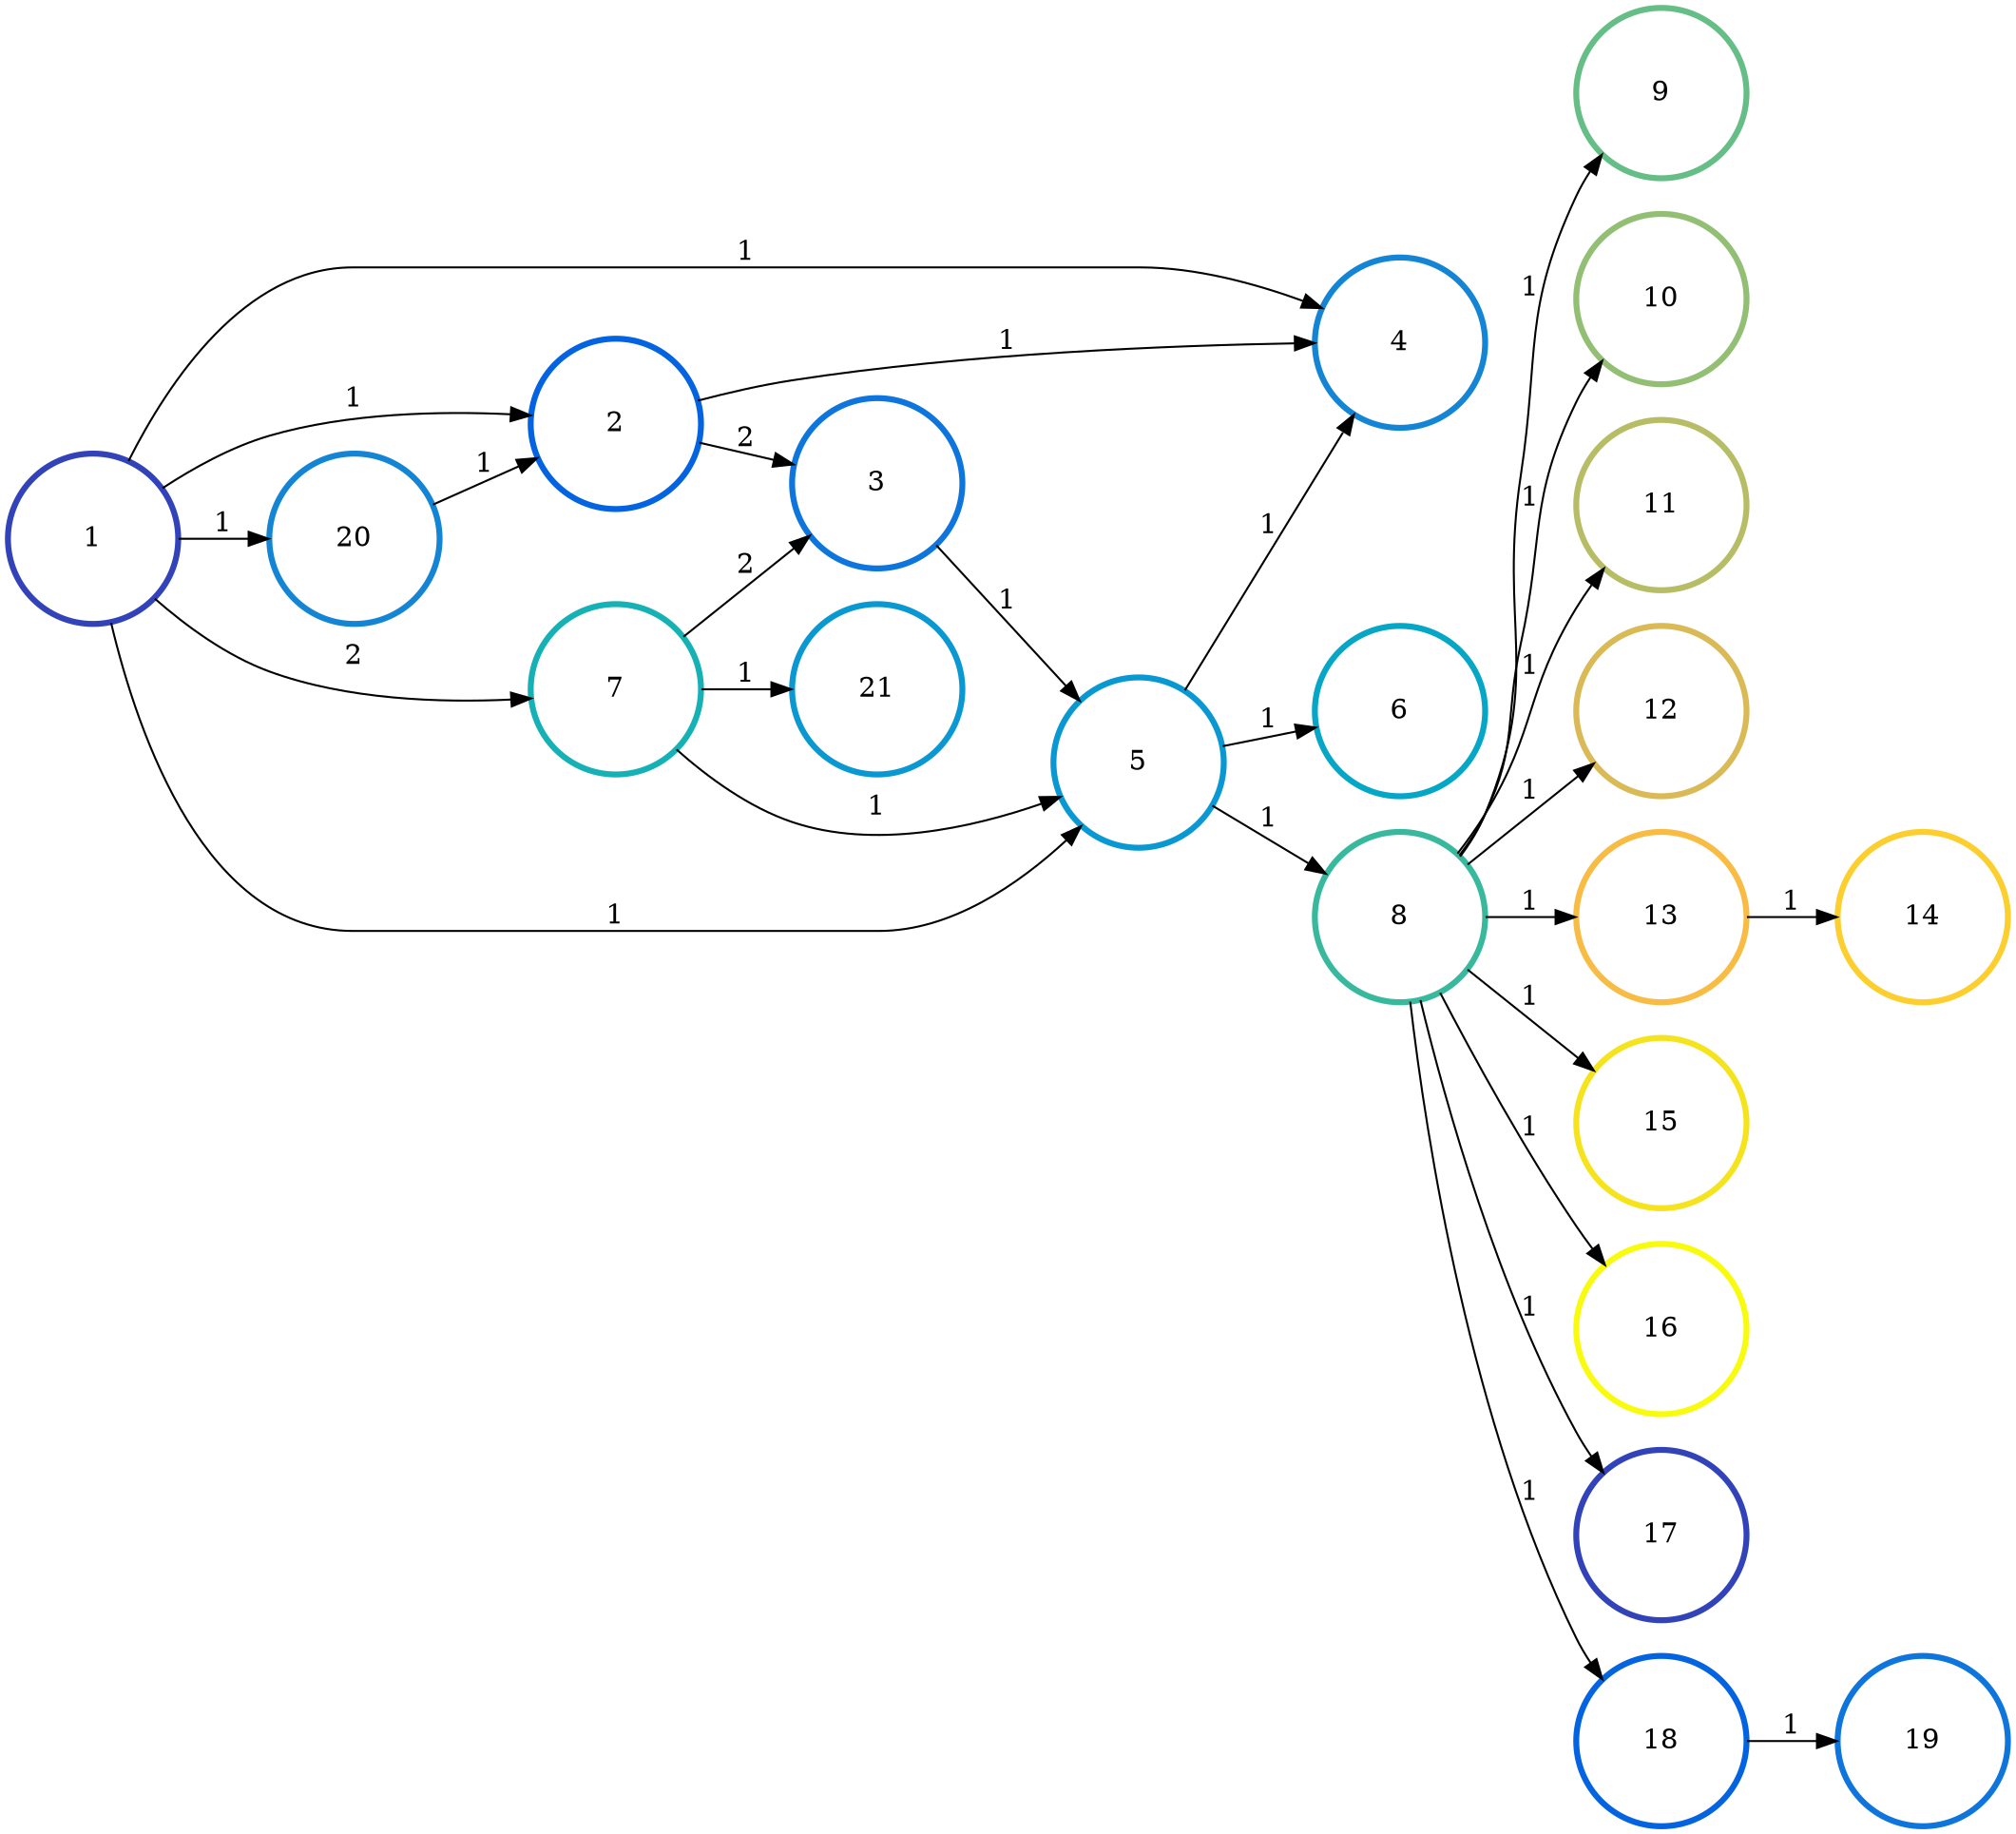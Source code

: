 digraph N {
	overlap="false"
	rankdir="LR"
	0 [label="1",width=1.2,height=1.2,style="",penwidth=3,color="#3243BA"]
	1 [label="2",width=1.2,height=1.2,style="",penwidth=3,color="#0363E1"]
	2 [label="3",width=1.2,height=1.2,style="",penwidth=3,color="#0D75DC"]
	3 [label="4",width=1.2,height=1.2,style="",penwidth=3,color="#1485D4"]
	4 [label="5",width=1.2,height=1.2,style="",penwidth=3,color="#0998D1"]
	5 [label="6",width=1.2,height=1.2,style="",penwidth=3,color="#06A7C6"]
	6 [label="7",width=1.2,height=1.2,style="",penwidth=3,color="#15B1B4"]
	7 [label="8",width=1.2,height=1.2,style="",penwidth=3,color="#38B99E"]
	8 [label="9",width=1.2,height=1.2,style="",penwidth=3,color="#65BE86"]
	9 [label="10",width=1.2,height=1.2,style="",penwidth=3,color="#92BF73"]
	10 [label="11",width=1.2,height=1.2,style="",penwidth=3,color="#B7BD64"]
	11 [label="12",width=1.2,height=1.2,style="",penwidth=3,color="#D9BA56"]
	12 [label="13",width=1.2,height=1.2,style="",penwidth=3,color="#F8BB44"]
	13 [label="14",width=1.2,height=1.2,style="",penwidth=3,color="#FCCE2E"]
	14 [label="15",width=1.2,height=1.2,style="",penwidth=3,color="#F5E41D"]
	15 [label="16",width=1.2,height=1.2,style="",penwidth=3,color="#F9FB0E"]
	16 [label="17",width=1.2,height=1.2,style="",penwidth=3,color="#3243BA"]
	17 [label="18",width=1.2,height=1.2,style="",penwidth=3,color="#0363E1"]
	18 [label="19",width=1.2,height=1.2,style="",penwidth=3,color="#0D75DC"]
	19 [label="20",width=1.2,height=1.2,style="",penwidth=3,color="#1485D4"]
	20 [label="21",width=1.2,height=1.2,style="",penwidth=3,color="#0998D1"]
	0 -> 1 [penwidth=1,color=black,label="1"]
	0 -> 3 [penwidth=1,color=black,label="1"]
	0 -> 4 [penwidth=1,color=black,label="1"]
	0 -> 6 [penwidth=1,color=black,label="2"]
	0 -> 19 [penwidth=1,color=black,label="1"]
	1 -> 2 [penwidth=1,color=black,label="2"]
	1 -> 3 [penwidth=1,color=black,label="1"]
	2 -> 4 [penwidth=1,color=black,label="1"]
	4 -> 3 [penwidth=1,color=black,label="1"]
	4 -> 5 [penwidth=1,color=black,label="1"]
	4 -> 7 [penwidth=1,color=black,label="1"]
	6 -> 2 [penwidth=1,color=black,label="2"]
	6 -> 4 [penwidth=1,color=black,label="1"]
	6 -> 20 [penwidth=1,color=black,label="1"]
	7 -> 8 [penwidth=1,color=black,label="1"]
	7 -> 9 [penwidth=1,color=black,label="1"]
	7 -> 10 [penwidth=1,color=black,label="1"]
	7 -> 11 [penwidth=1,color=black,label="1"]
	7 -> 12 [penwidth=1,color=black,label="1"]
	7 -> 14 [penwidth=1,color=black,label="1"]
	7 -> 15 [penwidth=1,color=black,label="1"]
	7 -> 16 [penwidth=1,color=black,label="1"]
	7 -> 17 [penwidth=1,color=black,label="1"]
	12 -> 13 [penwidth=1,color=black,label="1"]
	17 -> 18 [penwidth=1,color=black,label="1"]
	19 -> 1 [penwidth=1,color=black,label="1"]
}
